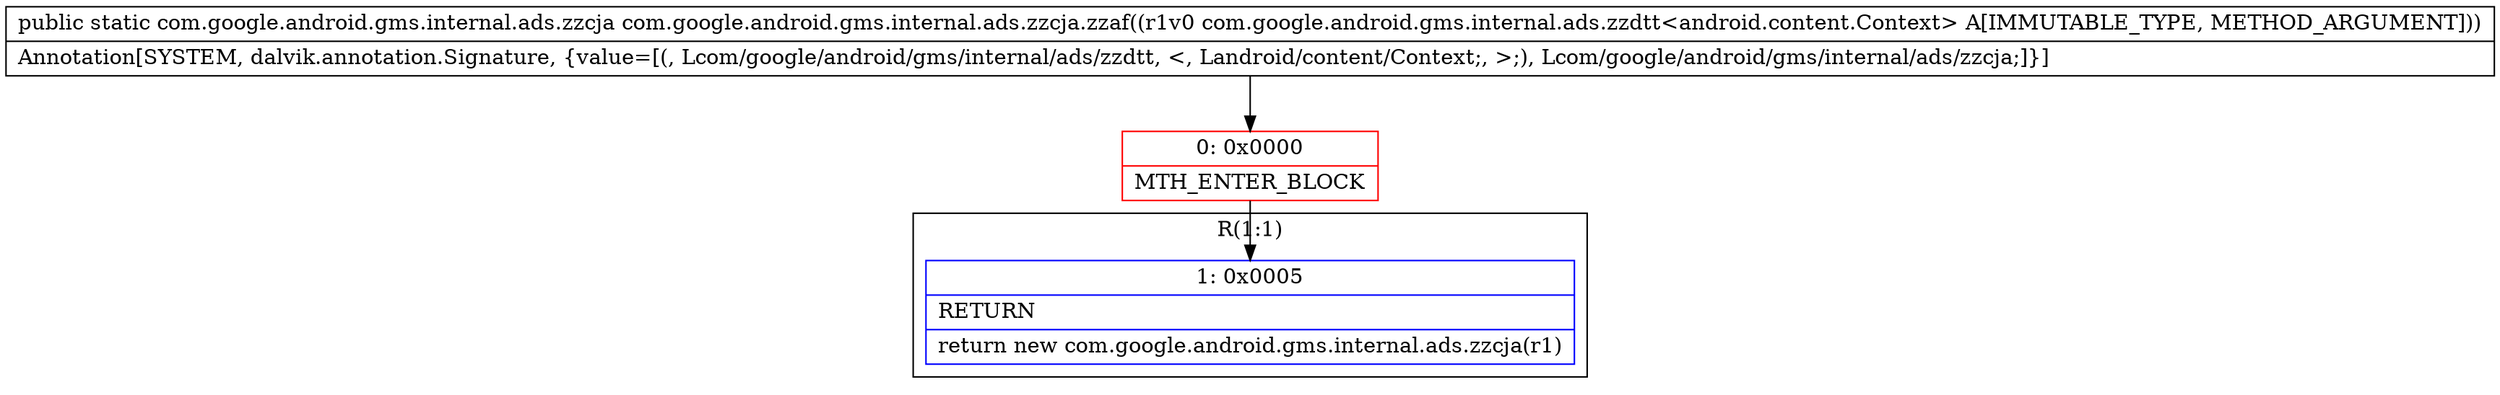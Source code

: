 digraph "CFG forcom.google.android.gms.internal.ads.zzcja.zzaf(Lcom\/google\/android\/gms\/internal\/ads\/zzdtt;)Lcom\/google\/android\/gms\/internal\/ads\/zzcja;" {
subgraph cluster_Region_1212142787 {
label = "R(1:1)";
node [shape=record,color=blue];
Node_1 [shape=record,label="{1\:\ 0x0005|RETURN\l|return new com.google.android.gms.internal.ads.zzcja(r1)\l}"];
}
Node_0 [shape=record,color=red,label="{0\:\ 0x0000|MTH_ENTER_BLOCK\l}"];
MethodNode[shape=record,label="{public static com.google.android.gms.internal.ads.zzcja com.google.android.gms.internal.ads.zzcja.zzaf((r1v0 com.google.android.gms.internal.ads.zzdtt\<android.content.Context\> A[IMMUTABLE_TYPE, METHOD_ARGUMENT]))  | Annotation[SYSTEM, dalvik.annotation.Signature, \{value=[(, Lcom\/google\/android\/gms\/internal\/ads\/zzdtt, \<, Landroid\/content\/Context;, \>;), Lcom\/google\/android\/gms\/internal\/ads\/zzcja;]\}]\l}"];
MethodNode -> Node_0;
Node_0 -> Node_1;
}

